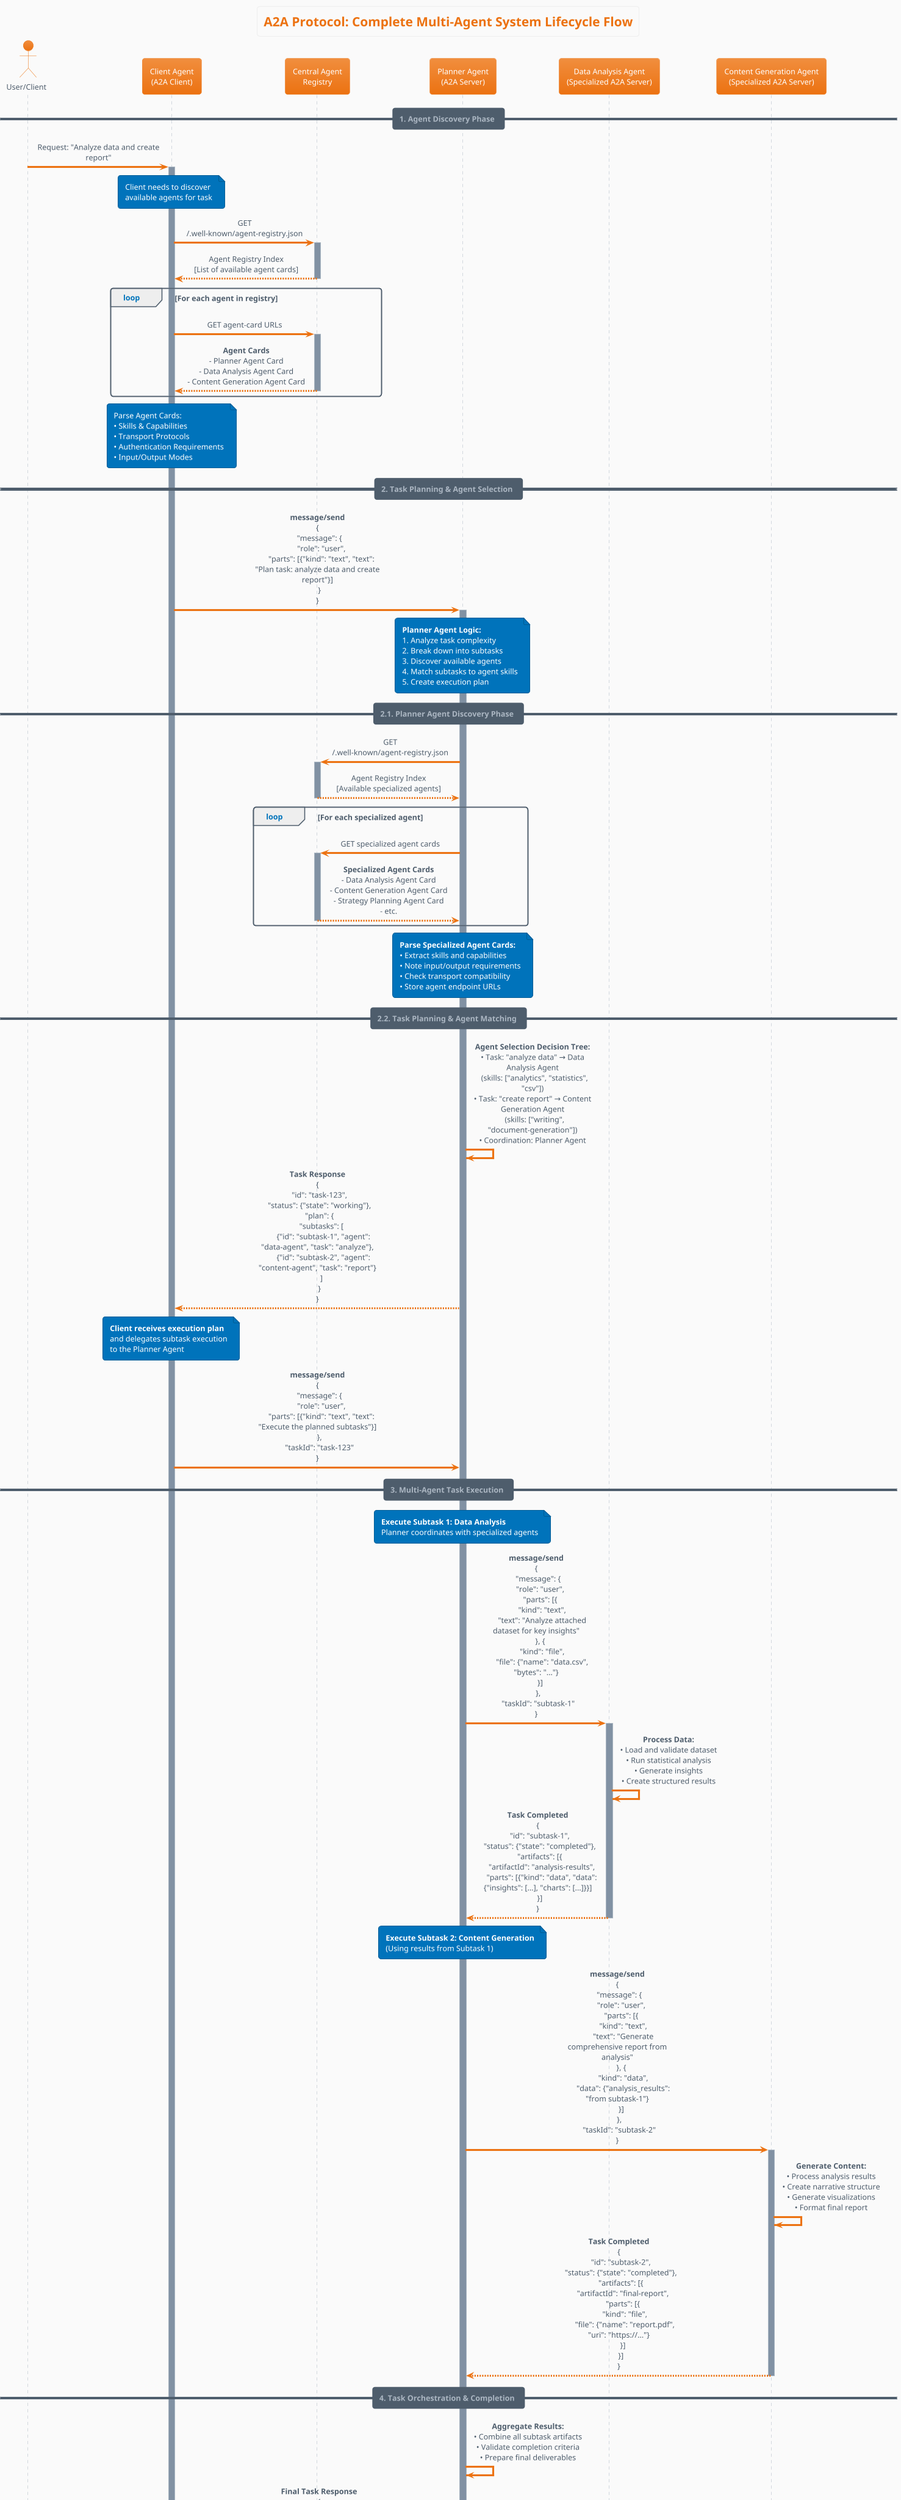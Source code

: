 @startuml A2A_Protocol_Multi_Agent_System_Lifecycle

!theme aws-orange
skinparam backgroundColor #FAFAFA
skinparam sequenceMessageAlign center
skinparam maxMessageSize 200

title A2A Protocol: Complete Multi-Agent System Lifecycle Flow

actor "User/Client" as User
participant "Client Agent\n(A2A Client)" as ClientAgent
participant "Central Agent\nRegistry" as Registry
participant "Planner Agent\n(A2A Server)" as PlannerAgent
participant "Data Analysis Agent\n(Specialized A2A Server)" as DataAgent
participant "Content Generation Agent\n(Specialized A2A Server)" as ContentAgent

== 1. Agent Discovery Phase ==

User -> ClientAgent : Request: "Analyze data and create report"
activate ClientAgent

note over ClientAgent : Client needs to discover\navailable agents for task

ClientAgent -> Registry : GET /.well-known/agent-registry.json
activate Registry
Registry --> ClientAgent : Agent Registry Index\n[List of available agent cards]
deactivate Registry

loop For each agent in registry
    ClientAgent -> Registry : GET agent-card URLs
    activate Registry
    Registry --> ClientAgent : **Agent Cards**\n- Planner Agent Card\n- Data Analysis Agent Card\n- Content Generation Agent Card
    deactivate Registry
end

note over ClientAgent : Parse Agent Cards:\n• Skills & Capabilities\n• Transport Protocols\n• Authentication Requirements\n• Input/Output Modes

== 2. Task Planning & Agent Selection ==

ClientAgent -> PlannerAgent : **message/send**\n{\n  "message": {\n    "role": "user",\n    "parts": [{"kind": "text", "text": "Plan task: analyze data and create report"}]\n  }\n}
activate PlannerAgent

note over PlannerAgent : **Planner Agent Logic:**\n1. Analyze task complexity\n2. Break down into subtasks\n3. Discover available agents\n4. Match subtasks to agent skills\n5. Create execution plan

== 2.1. Planner Agent Discovery Phase ==

PlannerAgent -> Registry : GET /.well-known/agent-registry.json
activate Registry
Registry --> PlannerAgent : Agent Registry Index\n[Available specialized agents]
deactivate Registry

loop For each specialized agent
    PlannerAgent -> Registry : GET specialized agent cards
    activate Registry
    Registry --> PlannerAgent : **Specialized Agent Cards**\n- Data Analysis Agent Card\n- Content Generation Agent Card\n- Strategy Planning Agent Card\n- etc.
    deactivate Registry
end

note over PlannerAgent : **Parse Specialized Agent Cards:**\n• Extract skills and capabilities\n• Note input/output requirements\n• Check transport compatibility\n• Store agent endpoint URLs

== 2.2. Task Planning & Agent Matching ==

PlannerAgent -> PlannerAgent : **Agent Selection Decision Tree:**\n• Task: "analyze data" → Data Analysis Agent\n  (skills: ["analytics", "statistics", "csv"])\n• Task: "create report" → Content Generation Agent\n  (skills: ["writing", "document-generation"])\n• Coordination: Planner Agent

PlannerAgent --> ClientAgent : **Task Response**\n{\n  "id": "task-123",\n  "status": {"state": "working"},\n  "plan": {\n    "subtasks": [\n      {"id": "subtask-1", "agent": "data-agent", "task": "analyze"},\n      {"id": "subtask-2", "agent": "content-agent", "task": "report"}\n    ]\n  }\n}

note over ClientAgent : **Client receives execution plan**\nand delegates subtask execution\nto the Planner Agent

ClientAgent -> PlannerAgent : **message/send**\n{\n  "message": {\n    "role": "user",\n    "parts": [{"kind": "text", "text": "Execute the planned subtasks"}]\n  },\n  "taskId": "task-123"\n}

== 3. Multi-Agent Task Execution ==

note over PlannerAgent : **Execute Subtask 1: Data Analysis**\nPlanner coordinates with specialized agents

PlannerAgent -> DataAgent : **message/send**\n{\n  "message": {\n    "role": "user",\n    "parts": [{\n      "kind": "text",\n      "text": "Analyze attached dataset for key insights"\n    }, {\n      "kind": "file",\n      "file": {"name": "data.csv", "bytes": "..."}\n    }]\n  },\n  "taskId": "subtask-1"\n}
activate DataAgent

DataAgent -> DataAgent : **Process Data:**\n• Load and validate dataset\n• Run statistical analysis\n• Generate insights\n• Create structured results

DataAgent --> PlannerAgent : **Task Completed**\n{\n  "id": "subtask-1",\n  "status": {"state": "completed"},\n  "artifacts": [{\n    "artifactId": "analysis-results",\n    "parts": [{"kind": "data", "data": {"insights": [...], "charts": [...]}}]\n  }]\n}
deactivate DataAgent

note over PlannerAgent : **Execute Subtask 2: Content Generation**\n(Using results from Subtask 1)

PlannerAgent -> ContentAgent : **message/send**\n{\n  "message": {\n    "role": "user",\n    "parts": [{\n      "kind": "text",\n      "text": "Generate comprehensive report from analysis"\n    }, {\n      "kind": "data",\n      "data": {"analysis_results": "from subtask-1"}\n    }]\n  },\n  "taskId": "subtask-2"\n}
activate ContentAgent

ContentAgent -> ContentAgent : **Generate Content:**\n• Process analysis results\n• Create narrative structure\n• Generate visualizations\n• Format final report

ContentAgent --> PlannerAgent : **Task Completed**\n{\n  "id": "subtask-2",\n  "status": {"state": "completed"},\n  "artifacts": [{\n    "artifactId": "final-report",\n    "parts": [{\n      "kind": "file",\n      "file": {"name": "report.pdf", "uri": "https://..."}\n    }]\n  }]\n}
deactivate ContentAgent

== 4. Task Orchestration & Completion ==

PlannerAgent -> PlannerAgent : **Aggregate Results:**\n• Combine all subtask artifacts\n• Validate completion criteria\n• Prepare final deliverables

PlannerAgent --> ClientAgent : **Final Task Response**\n{\n  "id": "task-123",\n  "status": {"state": "completed"},\n  "artifacts": [{\n    "artifactId": "complete-analysis-report",\n    "name": "Data Analysis Report",\n    "parts": [\n      {"kind": "data", "data": {"insights": [...]}},\n      {"kind": "file", "file": {"name": "report.pdf", "uri": "..."}}\n    ]\n  }]\n}
deactivate PlannerAgent

ClientAgent --> User : **Deliver Results**\n• Analysis insights\n• Formatted report\n• Supporting visualizations
deactivate ClientAgent

== Key A2A Protocol Concepts Highlighted ==

note over Registry : **Central Agent Registry**\n• Agent Card discovery\n• Capability matching\n• Service endpoint resolution\n• Authentication requirements

note over PlannerAgent : **Agent Cards Usage**\n• Skill-based agent selection\n• Transport protocol negotiation\n• Input/Output mode compatibility\n• Authentication scheme handling\n• Dynamic agent discovery via registry\n• Capability caching for performance

note over DataAgent, ContentAgent : **Multi-Agent Coordination**\n• Task lifecycle management\n• Artifact exchange between agents\n• Context preservation across tasks\n• Specialized agent capabilities

note over ClientAgent, PlannerAgent : **Task Lifecycle States**\n• submitted → working → completed\n• input-required (for multi-turn)\n• failed/canceled (error handling)\n• Context IDs for related tasks

note over Registry, ContentAgent : **Communication Patterns**\n• JSON-RPC 2.0 over HTTP(S)\n• Streaming with Server-Sent Events\n• Push notifications for long tasks\n• File exchange (upload/download)\n• Structured data exchange

@enduml

